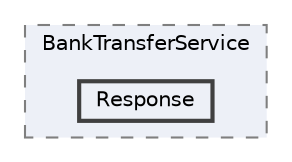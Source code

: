 digraph "Services/BankTransferService/Response"
{
 // LATEX_PDF_SIZE
  bgcolor="transparent";
  edge [fontname=Helvetica,fontsize=10,labelfontname=Helvetica,labelfontsize=10];
  node [fontname=Helvetica,fontsize=10,shape=box,height=0.2,width=0.4];
  compound=true
  subgraph clusterdir_5bea10e1d657c31a1d3c373e70823d77 {
    graph [ bgcolor="#edf0f7", pencolor="grey50", label="BankTransferService", fontname=Helvetica,fontsize=10 style="filled,dashed", URL="dir_5bea10e1d657c31a1d3c373e70823d77.html",tooltip=""]
  dir_1a8f2d91026b9d591bad02b16b7a9bb7 [label="Response", fillcolor="#edf0f7", color="grey25", style="filled,bold", URL="dir_1a8f2d91026b9d591bad02b16b7a9bb7.html",tooltip=""];
  }
}
